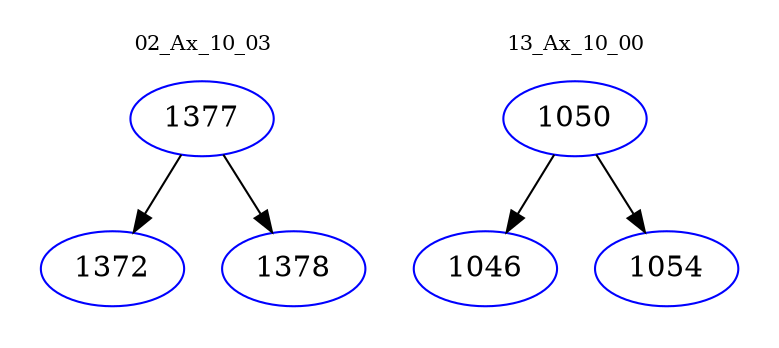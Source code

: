 digraph{
subgraph cluster_0 {
color = white
label = "02_Ax_10_03";
fontsize=10;
T0_1377 [label="1377", color="blue"]
T0_1377 -> T0_1372 [color="black"]
T0_1372 [label="1372", color="blue"]
T0_1377 -> T0_1378 [color="black"]
T0_1378 [label="1378", color="blue"]
}
subgraph cluster_1 {
color = white
label = "13_Ax_10_00";
fontsize=10;
T1_1050 [label="1050", color="blue"]
T1_1050 -> T1_1046 [color="black"]
T1_1046 [label="1046", color="blue"]
T1_1050 -> T1_1054 [color="black"]
T1_1054 [label="1054", color="blue"]
}
}
